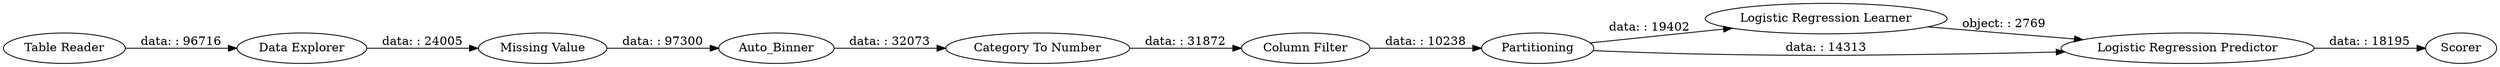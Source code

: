 digraph {
	"-4372775756817434348_3" [label="Data Explorer"]
	"-4372775756817434348_7" [label="Category To Number"]
	"-4372775756817434348_6" [label=Auto_Binner]
	"-4372775756817434348_5" [label="Missing Value"]
	"4735473169039333866_1" [label="Table Reader"]
	"4735473169039333866_7" [label="Column Filter"]
	"4735473169039333866_8" [label=Partitioning]
	"4735473169039333866_9" [label="Logistic Regression Learner"]
	"4735473169039333866_10" [label="Logistic Regression Predictor"]
	"4735473169039333866_11" [label=Scorer]
	"-4372775756817434348_5" -> "-4372775756817434348_6" [label="data: : 97300"]
	"4735473169039333866_1" -> "-4372775756817434348_3" [label="data: : 96716"]
	"-4372775756817434348_6" -> "-4372775756817434348_7" [label="data: : 32073"]
	"4735473169039333866_8" -> "4735473169039333866_9" [label="data: : 19402"]
	"4735473169039333866_7" -> "4735473169039333866_8" [label="data: : 10238"]
	"4735473169039333866_8" -> "4735473169039333866_10" [label="data: : 14313"]
	"-4372775756817434348_7" -> "4735473169039333866_7" [label="data: : 31872"]
	"4735473169039333866_9" -> "4735473169039333866_10" [label="object: : 2769"]
	"-4372775756817434348_3" -> "-4372775756817434348_5" [label="data: : 24005"]
	"4735473169039333866_10" -> "4735473169039333866_11" [label="data: : 18195"]
	rankdir=LR
}
